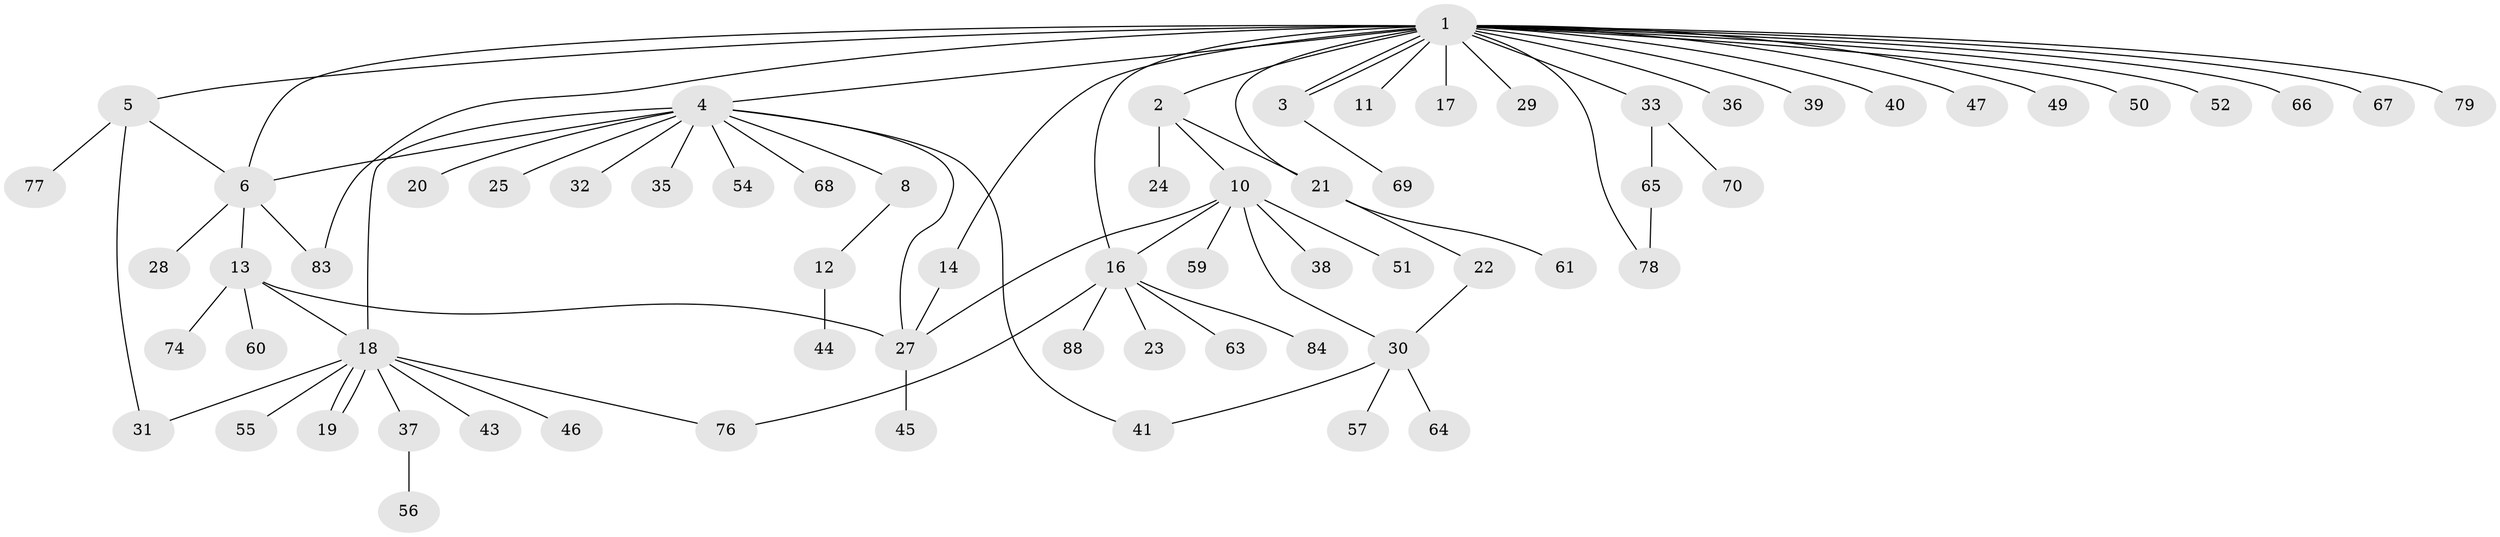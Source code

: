 // original degree distribution, {28: 0.011363636363636364, 4: 0.07954545454545454, 10: 0.011363636363636364, 7: 0.011363636363636364, 2: 0.19318181818181818, 6: 0.03409090909090909, 3: 0.07954545454545454, 1: 0.5454545454545454, 8: 0.011363636363636364, 5: 0.022727272727272728}
// Generated by graph-tools (version 1.1) at 2025/11/02/27/25 16:11:11]
// undirected, 68 vertices, 83 edges
graph export_dot {
graph [start="1"]
  node [color=gray90,style=filled];
  1 [super="+85"];
  2 [super="+7"];
  3 [super="+62"];
  4 [super="+9"];
  5 [super="+75"];
  6 [super="+80"];
  8;
  10 [super="+15"];
  11 [super="+86"];
  12 [super="+81"];
  13 [super="+48"];
  14;
  16 [super="+34"];
  17;
  18 [super="+26"];
  19;
  20;
  21 [super="+53"];
  22;
  23;
  24;
  25;
  27 [super="+71"];
  28;
  29;
  30 [super="+87"];
  31 [super="+72"];
  32;
  33;
  35;
  36;
  37;
  38;
  39;
  40;
  41 [super="+42"];
  43;
  44;
  45;
  46;
  47 [super="+73"];
  49;
  50;
  51;
  52;
  54;
  55;
  56;
  57 [super="+58"];
  59;
  60;
  61;
  63;
  64;
  65 [super="+82"];
  66;
  67;
  68;
  69;
  70;
  74;
  76;
  77;
  78;
  79;
  83;
  84;
  88;
  1 -- 2;
  1 -- 3;
  1 -- 3;
  1 -- 4;
  1 -- 5;
  1 -- 6;
  1 -- 11;
  1 -- 14;
  1 -- 16 [weight=2];
  1 -- 17;
  1 -- 21 [weight=2];
  1 -- 29;
  1 -- 33;
  1 -- 36;
  1 -- 39;
  1 -- 40;
  1 -- 47;
  1 -- 49;
  1 -- 50;
  1 -- 52;
  1 -- 66;
  1 -- 67;
  1 -- 78;
  1 -- 79;
  1 -- 83;
  2 -- 10;
  2 -- 21;
  2 -- 24;
  3 -- 69;
  4 -- 6;
  4 -- 8;
  4 -- 20;
  4 -- 25;
  4 -- 27;
  4 -- 41;
  4 -- 68;
  4 -- 32;
  4 -- 18;
  4 -- 35;
  4 -- 54;
  5 -- 6;
  5 -- 77;
  5 -- 31;
  6 -- 13;
  6 -- 28;
  6 -- 83;
  8 -- 12;
  10 -- 16;
  10 -- 38;
  10 -- 51;
  10 -- 59;
  10 -- 27;
  10 -- 30;
  12 -- 44;
  13 -- 18;
  13 -- 27;
  13 -- 74;
  13 -- 60;
  14 -- 27;
  16 -- 23;
  16 -- 84;
  16 -- 88;
  16 -- 76;
  16 -- 63;
  18 -- 19;
  18 -- 19;
  18 -- 31;
  18 -- 43;
  18 -- 76;
  18 -- 37;
  18 -- 46;
  18 -- 55;
  21 -- 22;
  21 -- 61;
  22 -- 30;
  27 -- 45;
  30 -- 41;
  30 -- 57;
  30 -- 64;
  33 -- 65;
  33 -- 70;
  37 -- 56;
  65 -- 78;
}

